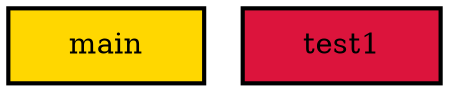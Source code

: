 digraph "Diagram of: Calculator.Test" {
	node [label="\N", margin="0.4,0.1", style=filled];
	1 [label=main, style="filled,bold", shape=box, fillcolor=gold];
	2 [label=test1, style="filled,bold", shape=box, fillcolor=crimson];
}
